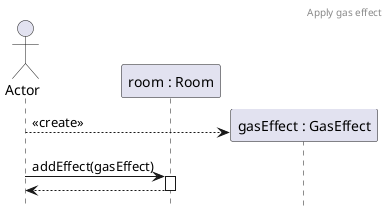 @startuml GasEffectApply
header Apply gas effect
hide footbox

' Actor Hitler
Actor Actor as "Actor"
participant Room as "room : Room"
create GasEffect as "gasEffect : GasEffect"

Actor --> GasEffect: <<create>>
Actor -> Room++: addEffect(gasEffect)
return


@enduml